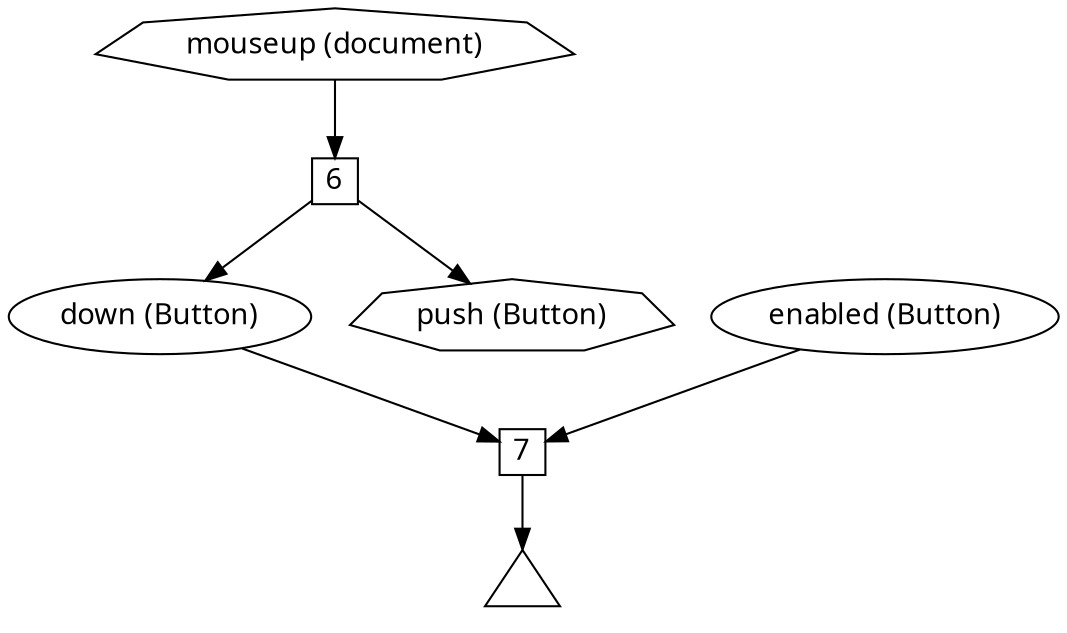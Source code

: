 digraph bender {
  node [fontname="Avenir Next"];
  edge [fontname="Avenir Next"];

  mouseup [label="mouseup (document)", shape=septagon];
  down [label="down (Button)"];
  enabled [label="enabled (Button)"];
  pushed [label="push (Button)", shape=septagon];
  w6 [label="6", shape=square, fixedsize=true, width=0.3];
  mouseup -> w6;
  w6 -> down;
  w6 -> pushed;

  w7 [label="7", shape=square, fixedsize=true, width=0.3];
  t [label="", shape=triangle, fixedsize=true, width=0.5];
  enabled -> w7;
  down -> w7;
  w7 -> t;


}
